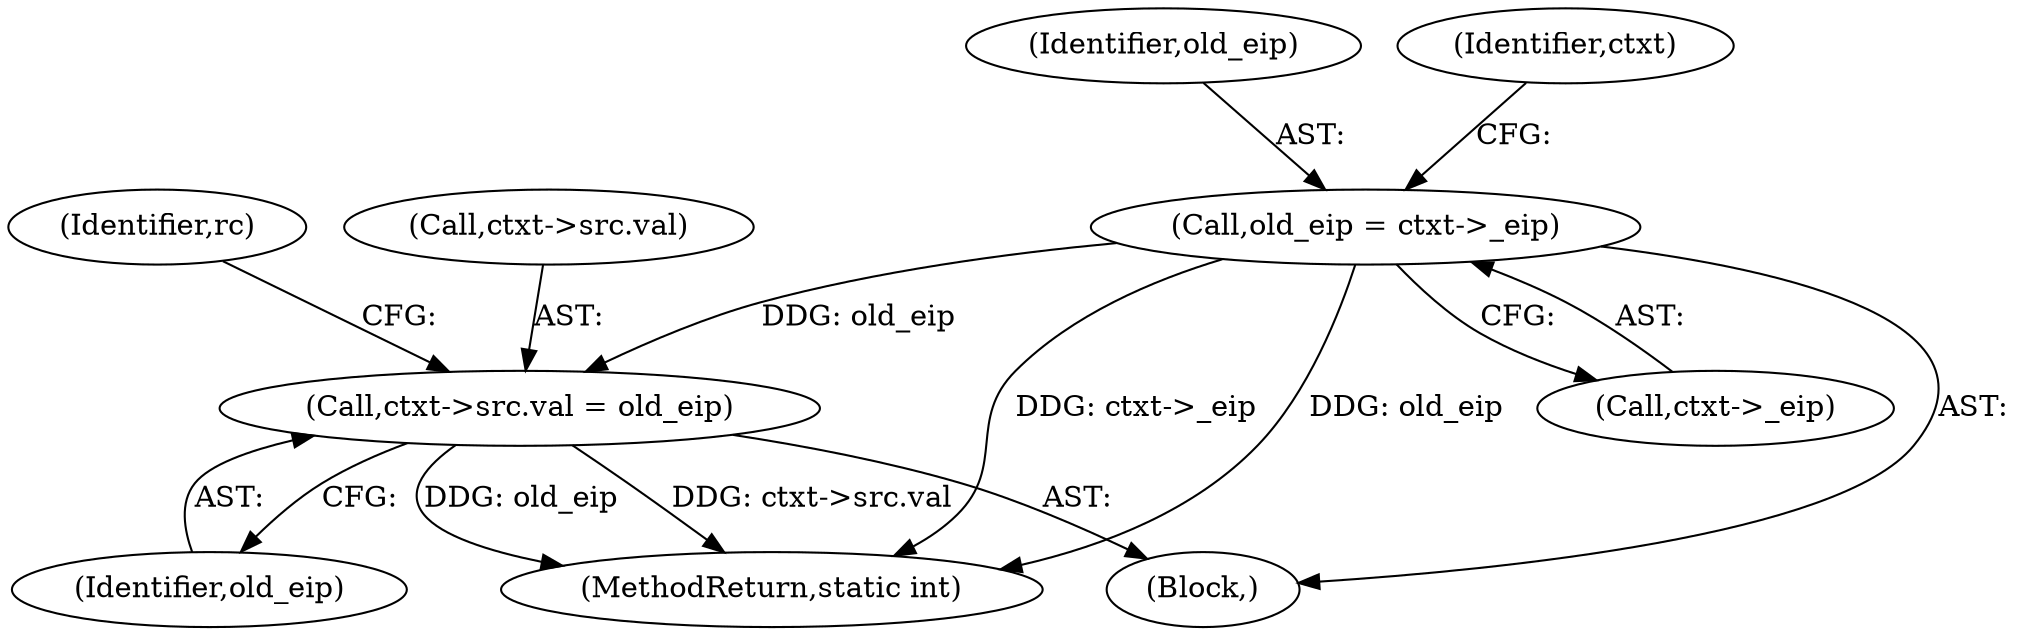 digraph "0_linux_d1442d85cc30ea75f7d399474ca738e0bc96f715_0@pointer" {
"1000196" [label="(Call,ctxt->src.val = old_eip)"];
"1000121" [label="(Call,old_eip = ctxt->_eip)"];
"1000224" [label="(MethodReturn,static int)"];
"1000121" [label="(Call,old_eip = ctxt->_eip)"];
"1000123" [label="(Call,ctxt->_eip)"];
"1000204" [label="(Identifier,rc)"];
"1000103" [label="(Block,)"];
"1000197" [label="(Call,ctxt->src.val)"];
"1000196" [label="(Call,ctxt->src.val = old_eip)"];
"1000202" [label="(Identifier,old_eip)"];
"1000122" [label="(Identifier,old_eip)"];
"1000127" [label="(Identifier,ctxt)"];
"1000196" -> "1000103"  [label="AST: "];
"1000196" -> "1000202"  [label="CFG: "];
"1000197" -> "1000196"  [label="AST: "];
"1000202" -> "1000196"  [label="AST: "];
"1000204" -> "1000196"  [label="CFG: "];
"1000196" -> "1000224"  [label="DDG: ctxt->src.val"];
"1000196" -> "1000224"  [label="DDG: old_eip"];
"1000121" -> "1000196"  [label="DDG: old_eip"];
"1000121" -> "1000103"  [label="AST: "];
"1000121" -> "1000123"  [label="CFG: "];
"1000122" -> "1000121"  [label="AST: "];
"1000123" -> "1000121"  [label="AST: "];
"1000127" -> "1000121"  [label="CFG: "];
"1000121" -> "1000224"  [label="DDG: ctxt->_eip"];
"1000121" -> "1000224"  [label="DDG: old_eip"];
}
